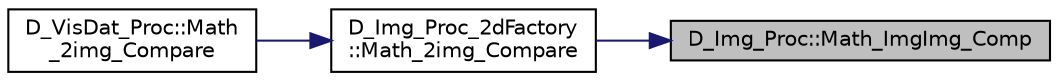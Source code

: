 digraph "D_Img_Proc::Math_ImgImg_Comp"
{
 // LATEX_PDF_SIZE
  edge [fontname="Helvetica",fontsize="10",labelfontname="Helvetica",labelfontsize="10"];
  node [fontname="Helvetica",fontsize="10",shape=record];
  rankdir="RL";
  Node1 [label="D_Img_Proc::Math_ImgImg_Comp",height=0.2,width=0.4,color="black", fillcolor="grey75", style="filled", fontcolor="black",tooltip=" "];
  Node1 -> Node2 [dir="back",color="midnightblue",fontsize="10",style="solid",fontname="Helvetica"];
  Node2 [label="D_Img_Proc_2dFactory\l::Math_2img_Compare",height=0.2,width=0.4,color="black", fillcolor="white", style="filled",URL="$class_d___img___proc__2d_factory.html#a4ec316ca0ce3858befe52e6988d6a192",tooltip=" "];
  Node2 -> Node3 [dir="back",color="midnightblue",fontsize="10",style="solid",fontname="Helvetica"];
  Node3 [label="D_VisDat_Proc::Math\l_2img_Compare",height=0.2,width=0.4,color="black", fillcolor="white", style="filled",URL="$class_d___vis_dat___proc.html#a52971eca33845cf81116030b4da1dca2",tooltip=" "];
}
